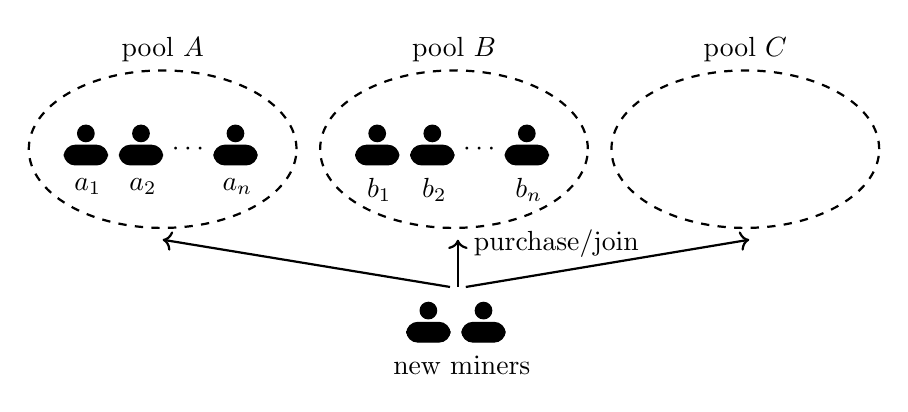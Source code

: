 \begin{tikzpicture}

% ----------------------Moduler 1: An Individual--------------------------------------------
% \pic at (0, 0) {an_individual};
\tikzset{
	an_individual/.pic = {
	
		\begin{scope}[scale=1]

		% draw a head
		\filldraw[black] (0.275,0) circle (3pt);

		% draw the shoulder
		\filldraw[black, rounded corners](0,-0.4) rectangle(0.55,-0.15);

		\end{scope}
	}
}

% ----------------------Moduler 2: Group A--------------------------------------------
% \pic at (0, 0) {group_a};
\tikzset{
	group_a/.pic = {
	
		\begin{scope}[scale=1]

		% draw individuals
		\pic at (-1.5, 0.2) {an_individual};
		\node [below] at (-1.2,-0.25) {$a_1$};
		\pic at (-0.8, 0.2) {an_individual};
		\node [below] at (-0.5,-0.25) {$a_2$};
		\node [below] at (0.1,0.2) {$\cdots$};
		\pic at (0.4, 0.2) {an_individual};
		\node [below] at (0.7,-0.25) {$a_n$};

		% draw ellipse
		\draw [thick, dashed](-0.25,0) ellipse (1.7cm and 1cm);

		\end{scope}
	}
}

% ----------------------Moduler 3: Group B--------------------------------------------
% \pic at (0, 0) {group_b};
\tikzset{
	group_b/.pic = {
	
		\begin{scope}[scale=1]

		% draw individuals
		\pic at (-1.5, 0.2) {an_individual};
		\node [below] at (-1.2,-0.25) {$b_1$};
		\pic at (-0.8, 0.2) {an_individual};
		\node [below] at (-0.5,-0.25) {$b_2$};
		\node [below] at (0.1,0.2) {$\cdots$};
		\pic at (0.4, 0.2) {an_individual};
		\node [below] at (0.7,-0.25) {$b_n$};

		% draw ellipse
		\draw [thick, dashed](-0.25,0) ellipse (1.7cm and 1cm);

		\end{scope}
	}
}

% ----------------------Moduler 4: Group C--------------------------------------------
% \pic at (0, 0) {group_c};
\tikzset{
	group_c/.pic = {
	
		\begin{scope}[scale=1]

		% draw ellipse
		\draw [thick, dashed](-0.25,0) ellipse (1.7cm and 1cm);

		\end{scope}
	}
}

% -----------------------MAIN----------------------------------------
\pic at (0, 0) {group_a};
\node [below] at (-0.25,1.55) {pool $A$};
\pic at (3.7, 0) {group_b};
\node [below] at (3.45,1.55) {pool $B$};
\pic at (7.4, 0) {group_c};
\node [below] at (7.15,1.55) {pool $C$};

\pic at (2.85, -2.05) {an_individual}; % New miners
\pic at (3.55, -2.05) {an_individual};
\node [below] at (3.55,-2.5) {new miners};

\draw [<-,thick] (3.5,-1.15) --(3.5,-1.75); % Join
\draw [<-,thick] (-0.25,-1.15) --(3.4,-1.75);
\draw [<-,thick] (7.2,-1.15) --(3.6,-1.75);
\node [below] at (4.75,-0.9) {purchase/join};
% \node [below] at (4.85,-0.9) {join};

\end{tikzpicture}